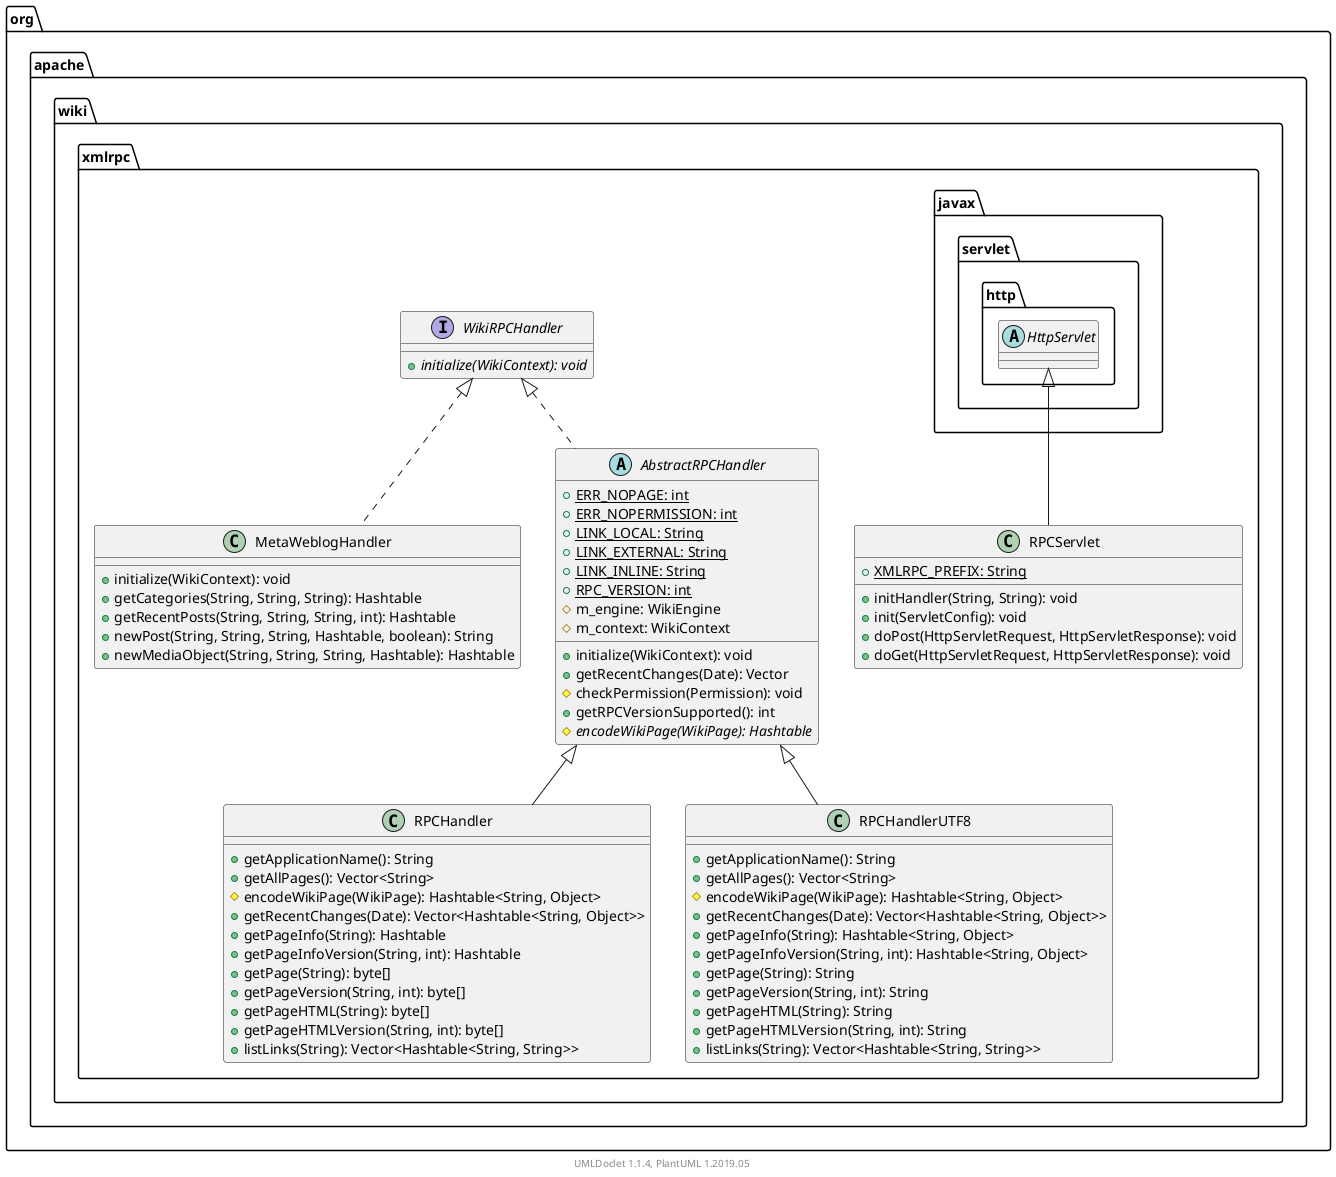 @startuml

    namespace org.apache.wiki.xmlrpc {

        class RPCHandler [[RPCHandler.html]] {
            +getApplicationName(): String
            +getAllPages(): Vector<String>
            #encodeWikiPage(WikiPage): Hashtable<String, Object>
            +getRecentChanges(Date): Vector<Hashtable<String, Object>>
            +getPageInfo(String): Hashtable
            +getPageInfoVersion(String, int): Hashtable
            +getPage(String): byte[]
            +getPageVersion(String, int): byte[]
            +getPageHTML(String): byte[]
            +getPageHTMLVersion(String, int): byte[]
            +listLinks(String): Vector<Hashtable<String, String>>
        }

        class RPCHandlerUTF8 [[RPCHandlerUTF8.html]] {
            +getApplicationName(): String
            +getAllPages(): Vector<String>
            #encodeWikiPage(WikiPage): Hashtable<String, Object>
            +getRecentChanges(Date): Vector<Hashtable<String, Object>>
            +getPageInfo(String): Hashtable<String, Object>
            +getPageInfoVersion(String, int): Hashtable<String, Object>
            +getPage(String): String
            +getPageVersion(String, int): String
            +getPageHTML(String): String
            +getPageHTMLVersion(String, int): String
            +listLinks(String): Vector<Hashtable<String, String>>
        }

        interface WikiRPCHandler [[WikiRPCHandler.html]] {
            {abstract} +initialize(WikiContext): void
        }

        class MetaWeblogHandler [[MetaWeblogHandler.html]] {
            +initialize(WikiContext): void
            +getCategories(String, String, String): Hashtable
            +getRecentPosts(String, String, String, int): Hashtable
            +newPost(String, String, String, Hashtable, boolean): String
            +newMediaObject(String, String, String, Hashtable): Hashtable
        }

        class RPCServlet [[RPCServlet.html]] {
            {static} +XMLRPC_PREFIX: String
            +initHandler(String, String): void
            +init(ServletConfig): void
            +doPost(HttpServletRequest, HttpServletResponse): void
            +doGet(HttpServletRequest, HttpServletResponse): void
        }

        abstract class AbstractRPCHandler [[AbstractRPCHandler.html]] {
            {static} +ERR_NOPAGE: int
            {static} +ERR_NOPERMISSION: int
            {static} +LINK_LOCAL: String
            {static} +LINK_EXTERNAL: String
            {static} +LINK_INLINE: String
            {static} +RPC_VERSION: int
            #m_engine: WikiEngine
            #m_context: WikiContext
            +initialize(WikiContext): void
            +getRecentChanges(Date): Vector
            #checkPermission(Permission): void
            +getRPCVersionSupported(): int
            {abstract} #encodeWikiPage(WikiPage): Hashtable
        }

        AbstractRPCHandler <|-- RPCHandler

        AbstractRPCHandler <|-- RPCHandlerUTF8

        WikiRPCHandler <|.. MetaWeblogHandler

        abstract class javax.servlet.http.HttpServlet
        javax.servlet.http.HttpServlet <|-- RPCServlet

        WikiRPCHandler <|.. AbstractRPCHandler

    }


    center footer UMLDoclet 1.1.4, PlantUML 1.2019.05
@enduml
